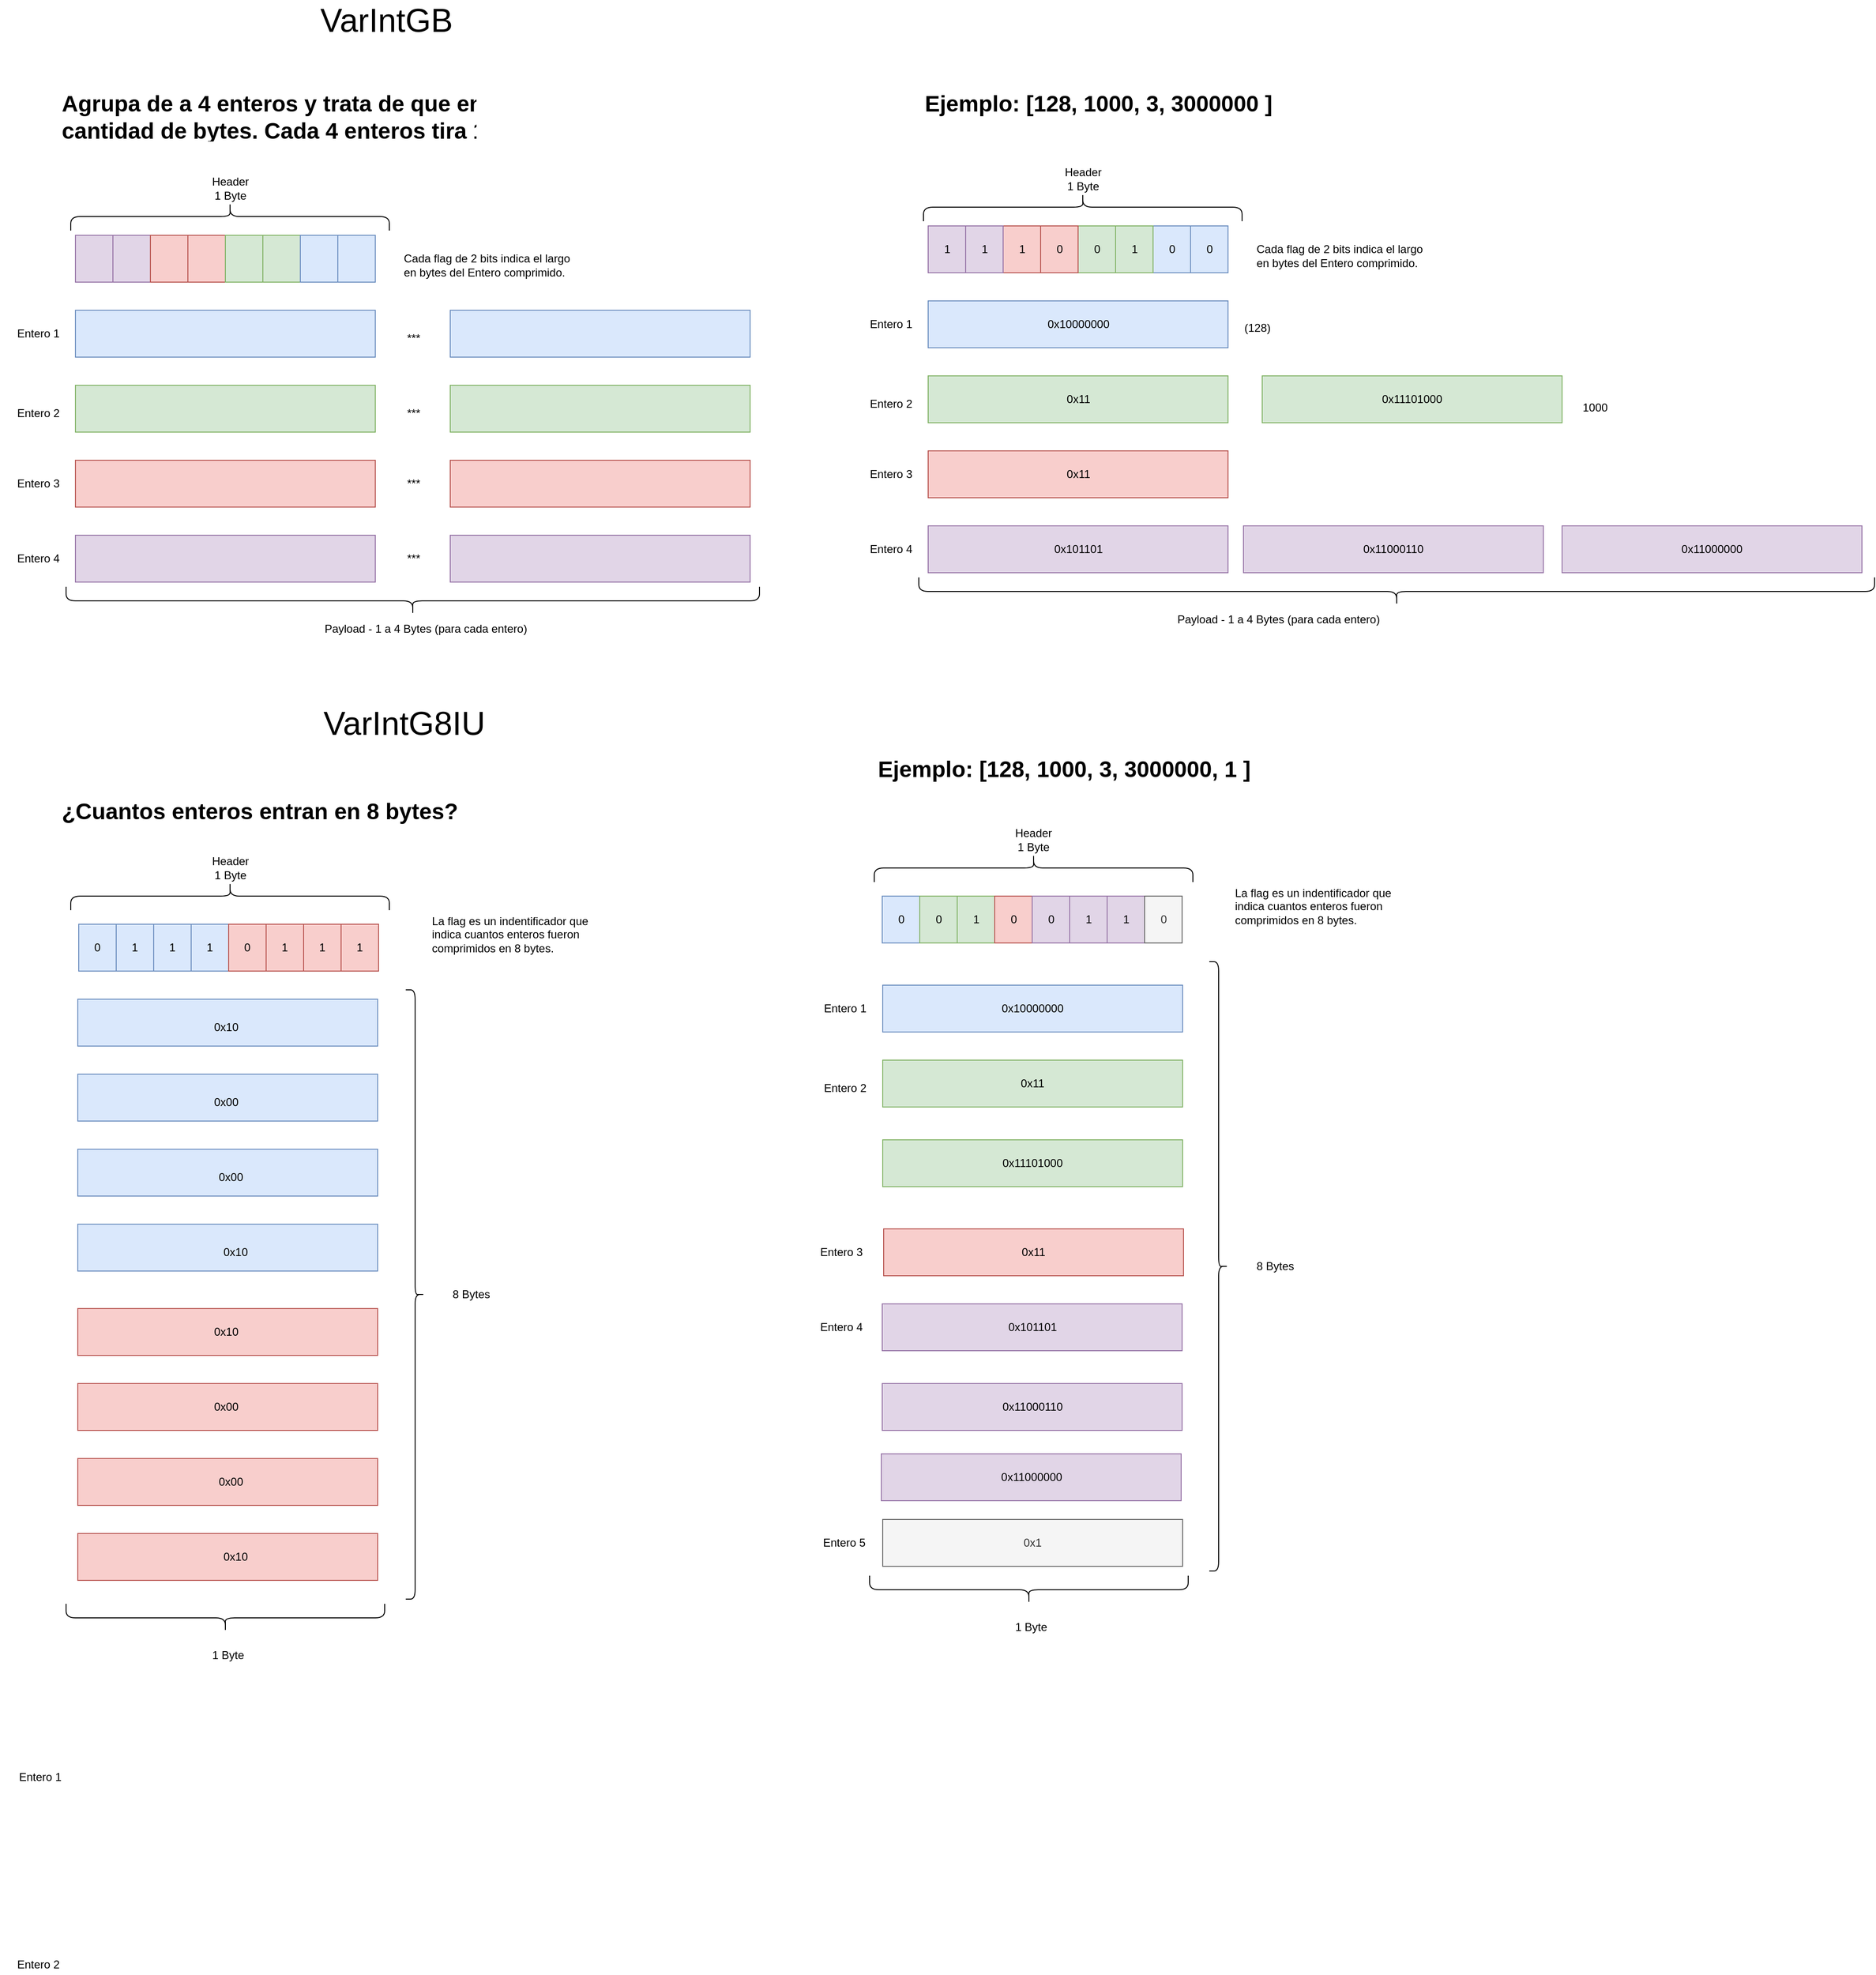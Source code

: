 <mxfile version="14.2.9" type="github">
  <diagram id="hsf868e_G697D2QuOopU" name="Page-1">
    <mxGraphModel dx="1577" dy="1085" grid="1" gridSize="10" guides="1" tooltips="1" connect="1" arrows="1" fold="1" page="1" pageScale="1" pageWidth="850" pageHeight="1100" math="0" shadow="0">
      <root>
        <mxCell id="0" />
        <mxCell id="1" parent="0" />
        <mxCell id="dQEKMLo4c5Q9Y4gcqhOH-5" value="" style="rounded=0;whiteSpace=wrap;html=1;fillColor=#e1d5e7;strokeColor=#9673a6;" vertex="1" parent="1">
          <mxGeometry x="93.5" y="280" width="80" height="50" as="geometry" />
        </mxCell>
        <mxCell id="dQEKMLo4c5Q9Y4gcqhOH-6" value="" style="rounded=0;whiteSpace=wrap;html=1;fillColor=#f8cecc;strokeColor=#b85450;" vertex="1" parent="1">
          <mxGeometry x="173.5" y="280" width="80" height="50" as="geometry" />
        </mxCell>
        <mxCell id="dQEKMLo4c5Q9Y4gcqhOH-7" value="" style="rounded=0;whiteSpace=wrap;html=1;fillColor=#d5e8d4;strokeColor=#82b366;" vertex="1" parent="1">
          <mxGeometry x="253.5" y="280" width="80" height="50" as="geometry" />
        </mxCell>
        <mxCell id="dQEKMLo4c5Q9Y4gcqhOH-8" value="" style="rounded=0;whiteSpace=wrap;html=1;fillColor=#dae8fc;strokeColor=#6c8ebf;" vertex="1" parent="1">
          <mxGeometry x="333.5" y="280" width="80" height="50" as="geometry" />
        </mxCell>
        <mxCell id="dQEKMLo4c5Q9Y4gcqhOH-9" value="" style="rounded=0;whiteSpace=wrap;html=1;fillColor=#dae8fc;strokeColor=#6c8ebf;" vertex="1" parent="1">
          <mxGeometry x="93.5" y="360" width="320" height="50" as="geometry" />
        </mxCell>
        <mxCell id="dQEKMLo4c5Q9Y4gcqhOH-10" value="" style="rounded=0;whiteSpace=wrap;html=1;fillColor=#d5e8d4;strokeColor=#82b366;" vertex="1" parent="1">
          <mxGeometry x="93.5" y="440" width="320" height="50" as="geometry" />
        </mxCell>
        <mxCell id="dQEKMLo4c5Q9Y4gcqhOH-11" value="" style="rounded=0;whiteSpace=wrap;html=1;fillColor=#f8cecc;strokeColor=#b85450;" vertex="1" parent="1">
          <mxGeometry x="93.5" y="520" width="320" height="50" as="geometry" />
        </mxCell>
        <mxCell id="dQEKMLo4c5Q9Y4gcqhOH-12" value="" style="rounded=0;whiteSpace=wrap;html=1;fillColor=#e1d5e7;strokeColor=#9673a6;" vertex="1" parent="1">
          <mxGeometry x="93.5" y="600" width="320" height="50" as="geometry" />
        </mxCell>
        <mxCell id="dQEKMLo4c5Q9Y4gcqhOH-15" value="" style="rounded=0;whiteSpace=wrap;html=1;fillColor=#e1d5e7;strokeColor=#9673a6;" vertex="1" parent="1">
          <mxGeometry x="93.5" y="280" width="40" height="50" as="geometry" />
        </mxCell>
        <mxCell id="dQEKMLo4c5Q9Y4gcqhOH-16" value="" style="rounded=0;whiteSpace=wrap;html=1;fillColor=#f8cecc;strokeColor=#b85450;" vertex="1" parent="1">
          <mxGeometry x="173.5" y="280" width="40" height="50" as="geometry" />
        </mxCell>
        <mxCell id="dQEKMLo4c5Q9Y4gcqhOH-17" value="" style="rounded=0;whiteSpace=wrap;html=1;fillColor=#d5e8d4;strokeColor=#82b366;" vertex="1" parent="1">
          <mxGeometry x="253.5" y="280" width="40" height="50" as="geometry" />
        </mxCell>
        <mxCell id="dQEKMLo4c5Q9Y4gcqhOH-18" value="" style="rounded=0;whiteSpace=wrap;html=1;fillColor=#dae8fc;strokeColor=#6c8ebf;" vertex="1" parent="1">
          <mxGeometry x="333.5" y="280" width="40" height="50" as="geometry" />
        </mxCell>
        <mxCell id="dQEKMLo4c5Q9Y4gcqhOH-19" value="Payload - 1 a 4 Bytes (para cada entero)" style="text;html=1;strokeColor=none;fillColor=none;align=center;verticalAlign=middle;whiteSpace=wrap;rounded=0;" vertex="1" parent="1">
          <mxGeometry x="351" y="690" width="232.5" height="20" as="geometry" />
        </mxCell>
        <mxCell id="dQEKMLo4c5Q9Y4gcqhOH-30" value="" style="shape=curlyBracket;whiteSpace=wrap;html=1;rounded=1;rotation=-90;" vertex="1" parent="1">
          <mxGeometry x="438.5" y="300" width="30" height="740" as="geometry" />
        </mxCell>
        <mxCell id="dQEKMLo4c5Q9Y4gcqhOH-31" value="" style="shape=curlyBracket;whiteSpace=wrap;html=1;rounded=1;rotation=-90;direction=west;" vertex="1" parent="1">
          <mxGeometry x="243.5" y="90" width="30" height="340" as="geometry" />
        </mxCell>
        <mxCell id="dQEKMLo4c5Q9Y4gcqhOH-32" value="&lt;div&gt;Header &lt;br&gt;&lt;/div&gt;&lt;div&gt;1 Byte&lt;/div&gt;" style="text;html=1;strokeColor=none;fillColor=none;align=center;verticalAlign=middle;whiteSpace=wrap;rounded=0;" vertex="1" parent="1">
          <mxGeometry x="213.5" y="220" width="90" height="20" as="geometry" />
        </mxCell>
        <mxCell id="dQEKMLo4c5Q9Y4gcqhOH-33" value="" style="rounded=0;whiteSpace=wrap;html=1;fillColor=#dae8fc;strokeColor=#6c8ebf;" vertex="1" parent="1">
          <mxGeometry x="493.5" y="360" width="320" height="50" as="geometry" />
        </mxCell>
        <mxCell id="dQEKMLo4c5Q9Y4gcqhOH-34" value="" style="rounded=0;whiteSpace=wrap;html=1;fillColor=#d5e8d4;strokeColor=#82b366;" vertex="1" parent="1">
          <mxGeometry x="493.5" y="440" width="320" height="50" as="geometry" />
        </mxCell>
        <mxCell id="dQEKMLo4c5Q9Y4gcqhOH-35" value="" style="rounded=0;whiteSpace=wrap;html=1;fillColor=#f8cecc;strokeColor=#b85450;" vertex="1" parent="1">
          <mxGeometry x="493.5" y="520" width="320" height="50" as="geometry" />
        </mxCell>
        <mxCell id="dQEKMLo4c5Q9Y4gcqhOH-36" value="" style="rounded=0;whiteSpace=wrap;html=1;fillColor=#e1d5e7;strokeColor=#9673a6;" vertex="1" parent="1">
          <mxGeometry x="493.5" y="600" width="320" height="50" as="geometry" />
        </mxCell>
        <mxCell id="dQEKMLo4c5Q9Y4gcqhOH-37" value="***" style="text;html=1;align=center;verticalAlign=middle;resizable=0;points=[];autosize=1;" vertex="1" parent="1">
          <mxGeometry x="438.5" y="380" width="30" height="20" as="geometry" />
        </mxCell>
        <mxCell id="dQEKMLo4c5Q9Y4gcqhOH-38" value="***" style="text;html=1;align=center;verticalAlign=middle;resizable=0;points=[];autosize=1;" vertex="1" parent="1">
          <mxGeometry x="438.5" y="460" width="30" height="20" as="geometry" />
        </mxCell>
        <mxCell id="dQEKMLo4c5Q9Y4gcqhOH-39" value="***" style="text;html=1;align=center;verticalAlign=middle;resizable=0;points=[];autosize=1;" vertex="1" parent="1">
          <mxGeometry x="438.5" y="535" width="30" height="20" as="geometry" />
        </mxCell>
        <mxCell id="dQEKMLo4c5Q9Y4gcqhOH-40" value="***" style="text;html=1;align=center;verticalAlign=middle;resizable=0;points=[];autosize=1;" vertex="1" parent="1">
          <mxGeometry x="438.5" y="615" width="30" height="20" as="geometry" />
        </mxCell>
        <mxCell id="dQEKMLo4c5Q9Y4gcqhOH-41" value="Entero 1" style="text;html=1;strokeColor=none;fillColor=none;align=center;verticalAlign=middle;whiteSpace=wrap;rounded=0;" vertex="1" parent="1">
          <mxGeometry x="13.5" y="375" width="80" height="20" as="geometry" />
        </mxCell>
        <mxCell id="dQEKMLo4c5Q9Y4gcqhOH-42" value="Entero 2" style="text;html=1;strokeColor=none;fillColor=none;align=center;verticalAlign=middle;whiteSpace=wrap;rounded=0;" vertex="1" parent="1">
          <mxGeometry x="13.5" y="460" width="80" height="20" as="geometry" />
        </mxCell>
        <mxCell id="dQEKMLo4c5Q9Y4gcqhOH-43" value="Entero 3" style="text;html=1;strokeColor=none;fillColor=none;align=center;verticalAlign=middle;whiteSpace=wrap;rounded=0;" vertex="1" parent="1">
          <mxGeometry x="13.5" y="535" width="80" height="20" as="geometry" />
        </mxCell>
        <mxCell id="dQEKMLo4c5Q9Y4gcqhOH-44" value="Entero 4" style="text;html=1;strokeColor=none;fillColor=none;align=center;verticalAlign=middle;whiteSpace=wrap;rounded=0;" vertex="1" parent="1">
          <mxGeometry x="13.5" y="615" width="80" height="20" as="geometry" />
        </mxCell>
        <mxCell id="dQEKMLo4c5Q9Y4gcqhOH-45" value="&lt;br&gt;&lt;p&gt;Cada flag de 2 bits indica el largo en bytes del Entero comprimido.&lt;br&gt;&lt;/p&gt;" style="text;html=1;strokeColor=none;fillColor=none;spacing=5;spacingTop=-20;whiteSpace=wrap;overflow=hidden;rounded=0;" vertex="1" parent="1">
          <mxGeometry x="438.5" y="282" width="195" height="58" as="geometry" />
        </mxCell>
        <mxCell id="dQEKMLo4c5Q9Y4gcqhOH-47" value="&lt;font style=&quot;font-size: 35px&quot;&gt;VarIntGB&lt;/font&gt;" style="text;html=1;align=center;verticalAlign=middle;resizable=0;points=[];autosize=1;" vertex="1" parent="1">
          <mxGeometry x="345" y="35" width="160" height="30" as="geometry" />
        </mxCell>
        <mxCell id="dQEKMLo4c5Q9Y4gcqhOH-76" value="La flag es un indentificador que indica cuantos enteros fueron comprimidos en 8 bytes." style="text;html=1;strokeColor=none;fillColor=none;spacing=5;spacingTop=-20;whiteSpace=wrap;overflow=hidden;rounded=0;" vertex="1" parent="1">
          <mxGeometry x="468.5" y="1015" width="195" height="58" as="geometry" />
        </mxCell>
        <mxCell id="dQEKMLo4c5Q9Y4gcqhOH-77" value="&lt;font style=&quot;font-size: 35px&quot;&gt;VarIntG8IU&lt;/font&gt;" style="text;html=1;align=center;verticalAlign=middle;resizable=0;points=[];autosize=1;" vertex="1" parent="1">
          <mxGeometry x="348.5" y="785" width="190" height="30" as="geometry" />
        </mxCell>
        <mxCell id="dQEKMLo4c5Q9Y4gcqhOH-96" value="" style="rounded=0;whiteSpace=wrap;html=1;fillColor=#dae8fc;strokeColor=#6c8ebf;" vertex="1" parent="1">
          <mxGeometry x="96" y="1095" width="320" height="50" as="geometry" />
        </mxCell>
        <mxCell id="dQEKMLo4c5Q9Y4gcqhOH-97" value="" style="rounded=0;whiteSpace=wrap;html=1;fillColor=#dae8fc;strokeColor=#6c8ebf;" vertex="1" parent="1">
          <mxGeometry x="96" y="1175" width="320" height="50" as="geometry" />
        </mxCell>
        <mxCell id="dQEKMLo4c5Q9Y4gcqhOH-98" value="" style="rounded=0;whiteSpace=wrap;html=1;fillColor=#dae8fc;strokeColor=#6c8ebf;" vertex="1" parent="1">
          <mxGeometry x="96" y="1255" width="320" height="50" as="geometry" />
        </mxCell>
        <mxCell id="dQEKMLo4c5Q9Y4gcqhOH-99" value="" style="rounded=0;whiteSpace=wrap;html=1;fillColor=#dae8fc;strokeColor=#6c8ebf;" vertex="1" parent="1">
          <mxGeometry x="96" y="1335" width="320" height="50" as="geometry" />
        </mxCell>
        <mxCell id="dQEKMLo4c5Q9Y4gcqhOH-100" value="1 Byte" style="text;html=1;strokeColor=none;fillColor=none;align=center;verticalAlign=middle;whiteSpace=wrap;rounded=0;" vertex="1" parent="1">
          <mxGeometry x="139.75" y="1785" width="232.5" height="20" as="geometry" />
        </mxCell>
        <mxCell id="dQEKMLo4c5Q9Y4gcqhOH-101" value="" style="shape=curlyBracket;whiteSpace=wrap;html=1;rounded=1;rotation=-90;" vertex="1" parent="1">
          <mxGeometry x="238.5" y="1585" width="30" height="340" as="geometry" />
        </mxCell>
        <mxCell id="dQEKMLo4c5Q9Y4gcqhOH-102" value="Entero 1" style="text;html=1;strokeColor=none;fillColor=none;align=center;verticalAlign=middle;whiteSpace=wrap;rounded=0;" vertex="1" parent="1">
          <mxGeometry x="16" y="1915" width="80" height="20" as="geometry" />
        </mxCell>
        <mxCell id="dQEKMLo4c5Q9Y4gcqhOH-106" value="" style="rounded=0;whiteSpace=wrap;html=1;fillColor=#f8cecc;strokeColor=#b85450;" vertex="1" parent="1">
          <mxGeometry x="96" y="1425" width="320" height="50" as="geometry" />
        </mxCell>
        <mxCell id="dQEKMLo4c5Q9Y4gcqhOH-107" value="" style="rounded=0;whiteSpace=wrap;html=1;fillColor=#f8cecc;strokeColor=#b85450;" vertex="1" parent="1">
          <mxGeometry x="96" y="1505" width="320" height="50" as="geometry" />
        </mxCell>
        <mxCell id="dQEKMLo4c5Q9Y4gcqhOH-108" value="" style="rounded=0;whiteSpace=wrap;html=1;fillColor=#f8cecc;strokeColor=#b85450;" vertex="1" parent="1">
          <mxGeometry x="96" y="1585" width="320" height="50" as="geometry" />
        </mxCell>
        <mxCell id="dQEKMLo4c5Q9Y4gcqhOH-109" value="" style="rounded=0;whiteSpace=wrap;html=1;fillColor=#f8cecc;strokeColor=#b85450;" vertex="1" parent="1">
          <mxGeometry x="96" y="1665" width="320" height="50" as="geometry" />
        </mxCell>
        <mxCell id="dQEKMLo4c5Q9Y4gcqhOH-110" value="Entero 2" style="text;html=1;strokeColor=none;fillColor=none;align=center;verticalAlign=middle;whiteSpace=wrap;rounded=0;" vertex="1" parent="1">
          <mxGeometry x="13.5" y="2115" width="80" height="20" as="geometry" />
        </mxCell>
        <mxCell id="dQEKMLo4c5Q9Y4gcqhOH-115" value="0x00" style="text;html=1;align=center;verticalAlign=middle;resizable=0;points=[];autosize=1;" vertex="1" parent="1">
          <mxGeometry x="233.5" y="1520" width="40" height="20" as="geometry" />
        </mxCell>
        <mxCell id="dQEKMLo4c5Q9Y4gcqhOH-116" value="0x10" style="text;html=1;align=center;verticalAlign=middle;resizable=0;points=[];autosize=1;" vertex="1" parent="1">
          <mxGeometry x="233.5" y="1440" width="40" height="20" as="geometry" />
        </mxCell>
        <mxCell id="dQEKMLo4c5Q9Y4gcqhOH-117" value="0x00" style="text;html=1;align=center;verticalAlign=middle;resizable=0;points=[];autosize=1;" vertex="1" parent="1">
          <mxGeometry x="238.5" y="1600" width="40" height="20" as="geometry" />
        </mxCell>
        <mxCell id="dQEKMLo4c5Q9Y4gcqhOH-118" value="0x10" style="text;html=1;align=center;verticalAlign=middle;resizable=0;points=[];autosize=1;" vertex="1" parent="1">
          <mxGeometry x="243.5" y="1680" width="40" height="20" as="geometry" />
        </mxCell>
        <mxCell id="dQEKMLo4c5Q9Y4gcqhOH-119" value="" style="shape=curlyBracket;whiteSpace=wrap;html=1;rounded=1;fillColor=#B3B3B3;direction=west;" vertex="1" parent="1">
          <mxGeometry x="446" y="1085" width="20" height="650" as="geometry" />
        </mxCell>
        <mxCell id="dQEKMLo4c5Q9Y4gcqhOH-121" value="8 Bytes" style="text;html=1;strokeColor=none;fillColor=none;align=center;verticalAlign=middle;whiteSpace=wrap;rounded=0;" vertex="1" parent="1">
          <mxGeometry x="431" y="1400" width="170" height="20" as="geometry" />
        </mxCell>
        <mxCell id="dQEKMLo4c5Q9Y4gcqhOH-124" value="" style="rounded=0;whiteSpace=wrap;html=1;fillColor=#f5f5f5;strokeColor=#666666;fontColor=#333333;" vertex="1" parent="1">
          <mxGeometry x="97" y="1015" width="80" height="50" as="geometry" />
        </mxCell>
        <mxCell id="dQEKMLo4c5Q9Y4gcqhOH-128" value="0" style="rounded=0;whiteSpace=wrap;html=1;strokeColor=#6c8ebf;fillColor=#dae8fc;" vertex="1" parent="1">
          <mxGeometry x="97" y="1015" width="40" height="50" as="geometry" />
        </mxCell>
        <mxCell id="dQEKMLo4c5Q9Y4gcqhOH-132" value="" style="shape=curlyBracket;whiteSpace=wrap;html=1;rounded=1;rotation=-90;direction=west;" vertex="1" parent="1">
          <mxGeometry x="243.5" y="815" width="30" height="340" as="geometry" />
        </mxCell>
        <mxCell id="dQEKMLo4c5Q9Y4gcqhOH-133" value="&lt;div&gt;Header &lt;br&gt;&lt;/div&gt;&lt;div&gt;1 Byte&lt;/div&gt;" style="text;html=1;strokeColor=none;fillColor=none;align=center;verticalAlign=middle;whiteSpace=wrap;rounded=0;" vertex="1" parent="1">
          <mxGeometry x="213.5" y="945" width="90" height="20" as="geometry" />
        </mxCell>
        <mxCell id="dQEKMLo4c5Q9Y4gcqhOH-134" value="1" style="rounded=0;whiteSpace=wrap;html=1;strokeColor=#6c8ebf;fillColor=#dae8fc;" vertex="1" parent="1">
          <mxGeometry x="137" y="1015" width="40" height="50" as="geometry" />
        </mxCell>
        <mxCell id="dQEKMLo4c5Q9Y4gcqhOH-135" value="1" style="rounded=0;whiteSpace=wrap;html=1;strokeColor=#6c8ebf;fillColor=#dae8fc;" vertex="1" parent="1">
          <mxGeometry x="177" y="1015" width="40" height="50" as="geometry" />
        </mxCell>
        <mxCell id="dQEKMLo4c5Q9Y4gcqhOH-136" value="1" style="rounded=0;whiteSpace=wrap;html=1;strokeColor=#6c8ebf;fillColor=#dae8fc;" vertex="1" parent="1">
          <mxGeometry x="217" y="1015" width="40" height="50" as="geometry" />
        </mxCell>
        <mxCell id="dQEKMLo4c5Q9Y4gcqhOH-137" value="0" style="rounded=0;whiteSpace=wrap;html=1;strokeColor=#b85450;fillColor=#f8cecc;" vertex="1" parent="1">
          <mxGeometry x="257" y="1015" width="40" height="50" as="geometry" />
        </mxCell>
        <mxCell id="dQEKMLo4c5Q9Y4gcqhOH-138" value="1" style="rounded=0;whiteSpace=wrap;html=1;strokeColor=#b85450;fillColor=#f8cecc;" vertex="1" parent="1">
          <mxGeometry x="297" y="1015" width="40" height="50" as="geometry" />
        </mxCell>
        <mxCell id="dQEKMLo4c5Q9Y4gcqhOH-139" value="1" style="rounded=0;whiteSpace=wrap;html=1;strokeColor=#b85450;fillColor=#f8cecc;" vertex="1" parent="1">
          <mxGeometry x="337" y="1015" width="40" height="50" as="geometry" />
        </mxCell>
        <mxCell id="dQEKMLo4c5Q9Y4gcqhOH-140" value="1" style="rounded=0;whiteSpace=wrap;html=1;strokeColor=#b85450;fillColor=#f8cecc;" vertex="1" parent="1">
          <mxGeometry x="377" y="1015" width="40" height="50" as="geometry" />
        </mxCell>
        <mxCell id="dQEKMLo4c5Q9Y4gcqhOH-142" value="0x00" style="text;html=1;align=center;verticalAlign=middle;resizable=0;points=[];autosize=1;" vertex="1" parent="1">
          <mxGeometry x="233.5" y="1195" width="40" height="20" as="geometry" />
        </mxCell>
        <mxCell id="dQEKMLo4c5Q9Y4gcqhOH-143" value="0x10" style="text;html=1;align=center;verticalAlign=middle;resizable=0;points=[];autosize=1;" vertex="1" parent="1">
          <mxGeometry x="233.5" y="1115" width="40" height="20" as="geometry" />
        </mxCell>
        <mxCell id="dQEKMLo4c5Q9Y4gcqhOH-144" value="0x00" style="text;html=1;align=center;verticalAlign=middle;resizable=0;points=[];autosize=1;" vertex="1" parent="1">
          <mxGeometry x="238.5" y="1275" width="40" height="20" as="geometry" />
        </mxCell>
        <mxCell id="dQEKMLo4c5Q9Y4gcqhOH-145" value="0x10" style="text;html=1;align=center;verticalAlign=middle;resizable=0;points=[];autosize=1;" vertex="1" parent="1">
          <mxGeometry x="243.5" y="1355" width="40" height="20" as="geometry" />
        </mxCell>
        <mxCell id="dQEKMLo4c5Q9Y4gcqhOH-146" value="" style="rounded=0;whiteSpace=wrap;html=1;fillColor=#e1d5e7;strokeColor=#9673a6;" vertex="1" parent="1">
          <mxGeometry x="1003.5" y="270" width="80" height="50" as="geometry" />
        </mxCell>
        <mxCell id="dQEKMLo4c5Q9Y4gcqhOH-147" value="" style="rounded=0;whiteSpace=wrap;html=1;fillColor=#f8cecc;strokeColor=#b85450;" vertex="1" parent="1">
          <mxGeometry x="1083.5" y="270" width="80" height="50" as="geometry" />
        </mxCell>
        <mxCell id="dQEKMLo4c5Q9Y4gcqhOH-148" value="" style="rounded=0;whiteSpace=wrap;html=1;fillColor=#d5e8d4;strokeColor=#82b366;" vertex="1" parent="1">
          <mxGeometry x="1163.5" y="270" width="80" height="50" as="geometry" />
        </mxCell>
        <mxCell id="dQEKMLo4c5Q9Y4gcqhOH-149" value="0" style="rounded=0;whiteSpace=wrap;html=1;fillColor=#dae8fc;strokeColor=#6c8ebf;" vertex="1" parent="1">
          <mxGeometry x="1243.5" y="270" width="40" height="50" as="geometry" />
        </mxCell>
        <mxCell id="dQEKMLo4c5Q9Y4gcqhOH-150" value="0x10000000 " style="rounded=0;whiteSpace=wrap;html=1;fillColor=#dae8fc;strokeColor=#6c8ebf;" vertex="1" parent="1">
          <mxGeometry x="1003.5" y="350" width="320" height="50" as="geometry" />
        </mxCell>
        <mxCell id="dQEKMLo4c5Q9Y4gcqhOH-151" value="0x11" style="rounded=0;whiteSpace=wrap;html=1;fillColor=#d5e8d4;strokeColor=#82b366;" vertex="1" parent="1">
          <mxGeometry x="1003.5" y="430" width="320" height="50" as="geometry" />
        </mxCell>
        <mxCell id="dQEKMLo4c5Q9Y4gcqhOH-152" value="0x11" style="rounded=0;whiteSpace=wrap;html=1;fillColor=#f8cecc;strokeColor=#b85450;" vertex="1" parent="1">
          <mxGeometry x="1003.5" y="510" width="320" height="50" as="geometry" />
        </mxCell>
        <mxCell id="dQEKMLo4c5Q9Y4gcqhOH-153" value="0x101101" style="rounded=0;whiteSpace=wrap;html=1;fillColor=#e1d5e7;strokeColor=#9673a6;" vertex="1" parent="1">
          <mxGeometry x="1003.5" y="590" width="320" height="50" as="geometry" />
        </mxCell>
        <mxCell id="dQEKMLo4c5Q9Y4gcqhOH-154" value="1" style="rounded=0;whiteSpace=wrap;html=1;fillColor=#e1d5e7;strokeColor=#9673a6;" vertex="1" parent="1">
          <mxGeometry x="1003.5" y="270" width="40" height="50" as="geometry" />
        </mxCell>
        <mxCell id="dQEKMLo4c5Q9Y4gcqhOH-155" value="1" style="rounded=0;whiteSpace=wrap;html=1;fillColor=#f8cecc;strokeColor=#b85450;" vertex="1" parent="1">
          <mxGeometry x="1083.5" y="270" width="40" height="50" as="geometry" />
        </mxCell>
        <mxCell id="dQEKMLo4c5Q9Y4gcqhOH-156" value="0" style="rounded=0;whiteSpace=wrap;html=1;fillColor=#d5e8d4;strokeColor=#82b366;" vertex="1" parent="1">
          <mxGeometry x="1163.5" y="270" width="40" height="50" as="geometry" />
        </mxCell>
        <mxCell id="dQEKMLo4c5Q9Y4gcqhOH-158" value="Payload - 1 a 4 Bytes (para cada entero)" style="text;html=1;strokeColor=none;fillColor=none;align=center;verticalAlign=middle;whiteSpace=wrap;rounded=0;" vertex="1" parent="1">
          <mxGeometry x="1261" y="680" width="232.5" height="20" as="geometry" />
        </mxCell>
        <mxCell id="dQEKMLo4c5Q9Y4gcqhOH-159" value="" style="shape=curlyBracket;whiteSpace=wrap;html=1;rounded=1;rotation=-90;" vertex="1" parent="1">
          <mxGeometry x="1488.5" y="150" width="30" height="1020" as="geometry" />
        </mxCell>
        <mxCell id="dQEKMLo4c5Q9Y4gcqhOH-160" value="" style="shape=curlyBracket;whiteSpace=wrap;html=1;rounded=1;rotation=-90;direction=west;" vertex="1" parent="1">
          <mxGeometry x="1153.5" y="80" width="30" height="340" as="geometry" />
        </mxCell>
        <mxCell id="dQEKMLo4c5Q9Y4gcqhOH-161" value="&lt;div&gt;Header &lt;br&gt;&lt;/div&gt;&lt;div&gt;1 Byte&lt;/div&gt;" style="text;html=1;strokeColor=none;fillColor=none;align=center;verticalAlign=middle;whiteSpace=wrap;rounded=0;" vertex="1" parent="1">
          <mxGeometry x="1123.5" y="210" width="90" height="20" as="geometry" />
        </mxCell>
        <mxCell id="dQEKMLo4c5Q9Y4gcqhOH-163" value="0x11101000" style="rounded=0;whiteSpace=wrap;html=1;fillColor=#d5e8d4;strokeColor=#82b366;" vertex="1" parent="1">
          <mxGeometry x="1360" y="430" width="320" height="50" as="geometry" />
        </mxCell>
        <mxCell id="dQEKMLo4c5Q9Y4gcqhOH-170" value="Entero 1" style="text;html=1;strokeColor=none;fillColor=none;align=center;verticalAlign=middle;whiteSpace=wrap;rounded=0;" vertex="1" parent="1">
          <mxGeometry x="923.5" y="365" width="80" height="20" as="geometry" />
        </mxCell>
        <mxCell id="dQEKMLo4c5Q9Y4gcqhOH-171" value="Entero 2" style="text;html=1;strokeColor=none;fillColor=none;align=center;verticalAlign=middle;whiteSpace=wrap;rounded=0;" vertex="1" parent="1">
          <mxGeometry x="923.5" y="450" width="80" height="20" as="geometry" />
        </mxCell>
        <mxCell id="dQEKMLo4c5Q9Y4gcqhOH-172" value="Entero 3" style="text;html=1;strokeColor=none;fillColor=none;align=center;verticalAlign=middle;whiteSpace=wrap;rounded=0;" vertex="1" parent="1">
          <mxGeometry x="923.5" y="525" width="80" height="20" as="geometry" />
        </mxCell>
        <mxCell id="dQEKMLo4c5Q9Y4gcqhOH-173" value="Entero 4" style="text;html=1;strokeColor=none;fillColor=none;align=center;verticalAlign=middle;whiteSpace=wrap;rounded=0;" vertex="1" parent="1">
          <mxGeometry x="923.5" y="605" width="80" height="20" as="geometry" />
        </mxCell>
        <mxCell id="dQEKMLo4c5Q9Y4gcqhOH-174" value="&lt;br&gt;&lt;p&gt;Cada flag de 2 bits indica el largo en bytes del Entero comprimido.&lt;br&gt;&lt;/p&gt;" style="text;html=1;strokeColor=none;fillColor=none;spacing=5;spacingTop=-20;whiteSpace=wrap;overflow=hidden;rounded=0;" vertex="1" parent="1">
          <mxGeometry x="1348.5" y="272" width="195" height="58" as="geometry" />
        </mxCell>
        <mxCell id="dQEKMLo4c5Q9Y4gcqhOH-208" value="1" style="rounded=0;whiteSpace=wrap;html=1;fillColor=#e1d5e7;strokeColor=#9673a6;" vertex="1" parent="1">
          <mxGeometry x="1043.5" y="270" width="40" height="50" as="geometry" />
        </mxCell>
        <mxCell id="dQEKMLo4c5Q9Y4gcqhOH-209" value="0" style="rounded=0;whiteSpace=wrap;html=1;fillColor=#f8cecc;strokeColor=#b85450;" vertex="1" parent="1">
          <mxGeometry x="1123.5" y="270" width="40" height="50" as="geometry" />
        </mxCell>
        <mxCell id="dQEKMLo4c5Q9Y4gcqhOH-210" value="1" style="rounded=0;whiteSpace=wrap;html=1;fillColor=#d5e8d4;strokeColor=#82b366;" vertex="1" parent="1">
          <mxGeometry x="1203.5" y="270" width="40" height="50" as="geometry" />
        </mxCell>
        <mxCell id="dQEKMLo4c5Q9Y4gcqhOH-211" value="0" style="rounded=0;whiteSpace=wrap;html=1;fillColor=#dae8fc;strokeColor=#6c8ebf;" vertex="1" parent="1">
          <mxGeometry x="1283.5" y="270" width="40" height="50" as="geometry" />
        </mxCell>
        <mxCell id="dQEKMLo4c5Q9Y4gcqhOH-212" value="La flag es un indentificador que indica cuantos enteros fueron comprimidos en 8 bytes." style="text;html=1;strokeColor=none;fillColor=none;spacing=5;spacingTop=-20;whiteSpace=wrap;overflow=hidden;rounded=0;" vertex="1" parent="1">
          <mxGeometry x="1326" y="985" width="195" height="58" as="geometry" />
        </mxCell>
        <mxCell id="dQEKMLo4c5Q9Y4gcqhOH-217" value="1 Byte" style="text;html=1;strokeColor=none;fillColor=none;align=center;verticalAlign=middle;whiteSpace=wrap;rounded=0;" vertex="1" parent="1">
          <mxGeometry x="997.25" y="1755" width="232.5" height="20" as="geometry" />
        </mxCell>
        <mxCell id="dQEKMLo4c5Q9Y4gcqhOH-218" value="" style="shape=curlyBracket;whiteSpace=wrap;html=1;rounded=1;rotation=-90;" vertex="1" parent="1">
          <mxGeometry x="1096" y="1555" width="30" height="340" as="geometry" />
        </mxCell>
        <mxCell id="dQEKMLo4c5Q9Y4gcqhOH-227" value="" style="shape=curlyBracket;whiteSpace=wrap;html=1;rounded=1;fillColor=#B3B3B3;direction=west;" vertex="1" parent="1">
          <mxGeometry x="1303.5" y="1055" width="20" height="650" as="geometry" />
        </mxCell>
        <mxCell id="dQEKMLo4c5Q9Y4gcqhOH-228" value="8 Bytes" style="text;html=1;strokeColor=none;fillColor=none;align=center;verticalAlign=middle;whiteSpace=wrap;rounded=0;" vertex="1" parent="1">
          <mxGeometry x="1288.5" y="1370" width="170" height="20" as="geometry" />
        </mxCell>
        <mxCell id="dQEKMLo4c5Q9Y4gcqhOH-229" value="" style="rounded=0;whiteSpace=wrap;html=1;fillColor=#f5f5f5;strokeColor=#666666;fontColor=#333333;" vertex="1" parent="1">
          <mxGeometry x="954.5" y="985" width="80" height="50" as="geometry" />
        </mxCell>
        <mxCell id="dQEKMLo4c5Q9Y4gcqhOH-230" value="0" style="rounded=0;whiteSpace=wrap;html=1;strokeColor=#6c8ebf;fillColor=#dae8fc;" vertex="1" parent="1">
          <mxGeometry x="954.5" y="985" width="40" height="50" as="geometry" />
        </mxCell>
        <mxCell id="dQEKMLo4c5Q9Y4gcqhOH-231" value="" style="shape=curlyBracket;whiteSpace=wrap;html=1;rounded=1;rotation=-90;direction=west;" vertex="1" parent="1">
          <mxGeometry x="1101" y="785" width="30" height="340" as="geometry" />
        </mxCell>
        <mxCell id="dQEKMLo4c5Q9Y4gcqhOH-232" value="&lt;div&gt;Header &lt;br&gt;&lt;/div&gt;&lt;div&gt;1 Byte&lt;/div&gt;" style="text;html=1;strokeColor=none;fillColor=none;align=center;verticalAlign=middle;whiteSpace=wrap;rounded=0;" vertex="1" parent="1">
          <mxGeometry x="1071" y="915" width="90" height="20" as="geometry" />
        </mxCell>
        <mxCell id="dQEKMLo4c5Q9Y4gcqhOH-233" value="0" style="rounded=0;whiteSpace=wrap;html=1;strokeColor=#82b366;fillColor=#d5e8d4;" vertex="1" parent="1">
          <mxGeometry x="994.5" y="985" width="40" height="50" as="geometry" />
        </mxCell>
        <mxCell id="dQEKMLo4c5Q9Y4gcqhOH-234" value="1" style="rounded=0;whiteSpace=wrap;html=1;strokeColor=#82b366;fillColor=#d5e8d4;" vertex="1" parent="1">
          <mxGeometry x="1034.5" y="985" width="40" height="50" as="geometry" />
        </mxCell>
        <mxCell id="dQEKMLo4c5Q9Y4gcqhOH-235" value="0" style="rounded=0;whiteSpace=wrap;html=1;strokeColor=#b85450;fillColor=#f8cecc;" vertex="1" parent="1">
          <mxGeometry x="1074.5" y="985" width="40" height="50" as="geometry" />
        </mxCell>
        <mxCell id="dQEKMLo4c5Q9Y4gcqhOH-236" value="0" style="rounded=0;whiteSpace=wrap;html=1;strokeColor=#9673a6;fillColor=#e1d5e7;" vertex="1" parent="1">
          <mxGeometry x="1114.5" y="985" width="40" height="50" as="geometry" />
        </mxCell>
        <mxCell id="dQEKMLo4c5Q9Y4gcqhOH-237" value="1" style="rounded=0;whiteSpace=wrap;html=1;strokeColor=#9673a6;fillColor=#e1d5e7;" vertex="1" parent="1">
          <mxGeometry x="1154.5" y="985" width="40" height="50" as="geometry" />
        </mxCell>
        <mxCell id="dQEKMLo4c5Q9Y4gcqhOH-238" value="1" style="rounded=0;whiteSpace=wrap;html=1;strokeColor=#9673a6;fillColor=#e1d5e7;" vertex="1" parent="1">
          <mxGeometry x="1194.5" y="985" width="40" height="50" as="geometry" />
        </mxCell>
        <mxCell id="dQEKMLo4c5Q9Y4gcqhOH-239" value="0" style="rounded=0;whiteSpace=wrap;html=1;strokeColor=#666666;fillColor=#f5f5f5;fontColor=#333333;" vertex="1" parent="1">
          <mxGeometry x="1234.5" y="985" width="40" height="50" as="geometry" />
        </mxCell>
        <mxCell id="dQEKMLo4c5Q9Y4gcqhOH-244" value="&lt;h1&gt;¿Cuantos enteros entran en 8 bytes?&lt;/h1&gt;&lt;p&gt;&lt;br&gt;&lt;/p&gt;" style="text;html=1;strokeColor=none;fillColor=none;spacing=5;spacingTop=-20;whiteSpace=wrap;overflow=hidden;rounded=0;" vertex="1" parent="1">
          <mxGeometry x="73.5" y="875" width="480" height="60" as="geometry" />
        </mxCell>
        <mxCell id="dQEKMLo4c5Q9Y4gcqhOH-245" value="&lt;h1&gt;Agrupa de a 4 enteros y trata de que entren en utilizando la minima cantidad de bytes. Cada 4 enteros tira 1 byte de header.&lt;br&gt;&lt;/h1&gt;&lt;p&gt;&lt;br&gt;&lt;/p&gt;" style="text;html=1;strokeColor=none;fillColor=none;spacing=5;spacingTop=-20;whiteSpace=wrap;overflow=hidden;rounded=0;" vertex="1" parent="1">
          <mxGeometry x="73.5" y="120" width="856.5" height="60" as="geometry" />
        </mxCell>
        <mxCell id="dQEKMLo4c5Q9Y4gcqhOH-247" value="&lt;h1&gt;Ejemplo: [128, 1000, 3, 3000000 ]&lt;br&gt;&lt;/h1&gt;&lt;p&gt;&lt;br&gt;&lt;/p&gt;" style="text;html=1;strokeColor=none;fillColor=none;spacing=5;spacingTop=-20;whiteSpace=wrap;overflow=hidden;rounded=0;" vertex="1" parent="1">
          <mxGeometry x="994.5" y="120" width="856.5" height="60" as="geometry" />
        </mxCell>
        <mxCell id="dQEKMLo4c5Q9Y4gcqhOH-248" value="(128)" style="text;whiteSpace=wrap;html=1;" vertex="1" parent="1">
          <mxGeometry x="1338.5" y="365" width="50" height="30" as="geometry" />
        </mxCell>
        <mxCell id="dQEKMLo4c5Q9Y4gcqhOH-249" value="1000" style="text;whiteSpace=wrap;html=1;" vertex="1" parent="1">
          <mxGeometry x="1700" y="450" width="50" height="30" as="geometry" />
        </mxCell>
        <mxCell id="dQEKMLo4c5Q9Y4gcqhOH-250" value="0x11000110" style="rounded=0;whiteSpace=wrap;html=1;fillColor=#e1d5e7;strokeColor=#9673a6;" vertex="1" parent="1">
          <mxGeometry x="1340" y="590" width="320" height="50" as="geometry" />
        </mxCell>
        <mxCell id="dQEKMLo4c5Q9Y4gcqhOH-251" value="0x11000000" style="rounded=0;whiteSpace=wrap;html=1;fillColor=#e1d5e7;strokeColor=#9673a6;" vertex="1" parent="1">
          <mxGeometry x="1680" y="590" width="320" height="50" as="geometry" />
        </mxCell>
        <mxCell id="dQEKMLo4c5Q9Y4gcqhOH-252" value="&lt;h1&gt;Ejemplo: [128, 1000, 3, 3000000, 1 ]&lt;br&gt;&lt;/h1&gt;&lt;p&gt;&lt;br&gt;&lt;/p&gt;" style="text;html=1;strokeColor=none;fillColor=none;spacing=5;spacingTop=-20;whiteSpace=wrap;overflow=hidden;rounded=0;" vertex="1" parent="1">
          <mxGeometry x="945.25" y="830" width="856.5" height="60" as="geometry" />
        </mxCell>
        <mxCell id="dQEKMLo4c5Q9Y4gcqhOH-261" value="0x10000000 " style="rounded=0;whiteSpace=wrap;html=1;fillColor=#dae8fc;strokeColor=#6c8ebf;" vertex="1" parent="1">
          <mxGeometry x="955" y="1080" width="320" height="50" as="geometry" />
        </mxCell>
        <mxCell id="dQEKMLo4c5Q9Y4gcqhOH-262" value="0x11" style="rounded=0;whiteSpace=wrap;html=1;fillColor=#d5e8d4;strokeColor=#82b366;" vertex="1" parent="1">
          <mxGeometry x="955" y="1160" width="320" height="50" as="geometry" />
        </mxCell>
        <mxCell id="dQEKMLo4c5Q9Y4gcqhOH-263" value="Entero 1" style="text;html=1;strokeColor=none;fillColor=none;align=center;verticalAlign=middle;whiteSpace=wrap;rounded=0;" vertex="1" parent="1">
          <mxGeometry x="875" y="1095" width="80" height="20" as="geometry" />
        </mxCell>
        <mxCell id="dQEKMLo4c5Q9Y4gcqhOH-264" value="Entero 2" style="text;html=1;strokeColor=none;fillColor=none;align=center;verticalAlign=middle;whiteSpace=wrap;rounded=0;" vertex="1" parent="1">
          <mxGeometry x="875" y="1180" width="80" height="20" as="geometry" />
        </mxCell>
        <mxCell id="dQEKMLo4c5Q9Y4gcqhOH-265" value="0x11101000" style="rounded=0;whiteSpace=wrap;html=1;fillColor=#d5e8d4;strokeColor=#82b366;" vertex="1" parent="1">
          <mxGeometry x="955" y="1245" width="320" height="50" as="geometry" />
        </mxCell>
        <mxCell id="dQEKMLo4c5Q9Y4gcqhOH-266" value="0x11" style="rounded=0;whiteSpace=wrap;html=1;fillColor=#f8cecc;strokeColor=#b85450;" vertex="1" parent="1">
          <mxGeometry x="956" y="1340" width="320" height="50" as="geometry" />
        </mxCell>
        <mxCell id="dQEKMLo4c5Q9Y4gcqhOH-267" value="0x101101" style="rounded=0;whiteSpace=wrap;html=1;fillColor=#e1d5e7;strokeColor=#9673a6;" vertex="1" parent="1">
          <mxGeometry x="954.5" y="1420" width="320" height="50" as="geometry" />
        </mxCell>
        <mxCell id="dQEKMLo4c5Q9Y4gcqhOH-268" value="0x11000110" style="rounded=0;whiteSpace=wrap;html=1;fillColor=#e1d5e7;strokeColor=#9673a6;" vertex="1" parent="1">
          <mxGeometry x="954.5" y="1505" width="320" height="50" as="geometry" />
        </mxCell>
        <mxCell id="dQEKMLo4c5Q9Y4gcqhOH-269" value="0x11000000" style="rounded=0;whiteSpace=wrap;html=1;fillColor=#e1d5e7;strokeColor=#9673a6;" vertex="1" parent="1">
          <mxGeometry x="953.5" y="1580" width="320" height="50" as="geometry" />
        </mxCell>
        <mxCell id="dQEKMLo4c5Q9Y4gcqhOH-271" value="0x1" style="rounded=0;whiteSpace=wrap;html=1;fillColor=#f5f5f5;strokeColor=#666666;fontColor=#333333;" vertex="1" parent="1">
          <mxGeometry x="955" y="1650" width="320" height="50" as="geometry" />
        </mxCell>
        <mxCell id="dQEKMLo4c5Q9Y4gcqhOH-272" value="Entero 3" style="text;html=1;strokeColor=none;fillColor=none;align=center;verticalAlign=middle;whiteSpace=wrap;rounded=0;" vertex="1" parent="1">
          <mxGeometry x="871" y="1355" width="80" height="20" as="geometry" />
        </mxCell>
        <mxCell id="dQEKMLo4c5Q9Y4gcqhOH-273" value="Entero 4" style="text;html=1;strokeColor=none;fillColor=none;align=center;verticalAlign=middle;whiteSpace=wrap;rounded=0;" vertex="1" parent="1">
          <mxGeometry x="871" y="1435" width="80" height="20" as="geometry" />
        </mxCell>
        <mxCell id="dQEKMLo4c5Q9Y4gcqhOH-276" value="Entero 5" style="text;html=1;strokeColor=none;fillColor=none;align=center;verticalAlign=middle;whiteSpace=wrap;rounded=0;" vertex="1" parent="1">
          <mxGeometry x="873.5" y="1665" width="80" height="20" as="geometry" />
        </mxCell>
      </root>
    </mxGraphModel>
  </diagram>
</mxfile>
